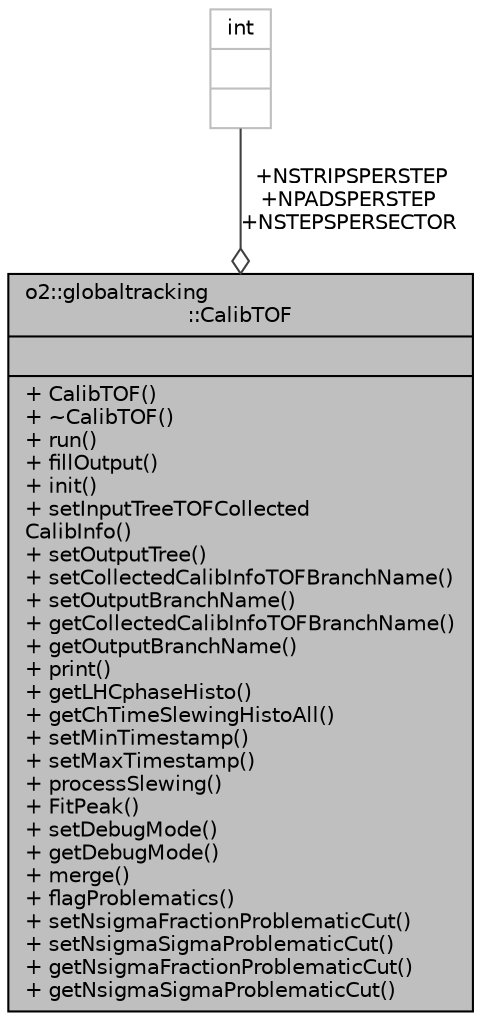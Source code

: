 digraph "o2::globaltracking::CalibTOF"
{
 // INTERACTIVE_SVG=YES
  bgcolor="transparent";
  edge [fontname="Helvetica",fontsize="10",labelfontname="Helvetica",labelfontsize="10"];
  node [fontname="Helvetica",fontsize="10",shape=record];
  Node1 [label="{o2::globaltracking\l::CalibTOF\n||+ CalibTOF()\l+ ~CalibTOF()\l+ run()\l+ fillOutput()\l+ init()\l+ setInputTreeTOFCollected\lCalibInfo()\l+ setOutputTree()\l+ setCollectedCalibInfoTOFBranchName()\l+ setOutputBranchName()\l+ getCollectedCalibInfoTOFBranchName()\l+ getOutputBranchName()\l+ print()\l+ getLHCphaseHisto()\l+ getChTimeSlewingHistoAll()\l+ setMinTimestamp()\l+ setMaxTimestamp()\l+ processSlewing()\l+ FitPeak()\l+ setDebugMode()\l+ getDebugMode()\l+ merge()\l+ flagProblematics()\l+ setNsigmaFractionProblematicCut()\l+ setNsigmaSigmaProblematicCut()\l+ getNsigmaFractionProblematicCut()\l+ getNsigmaSigmaProblematicCut()\l}",height=0.2,width=0.4,color="black", fillcolor="grey75", style="filled", fontcolor="black"];
  Node2 -> Node1 [color="grey25",fontsize="10",style="solid",label=" +NSTRIPSPERSTEP\n+NPADSPERSTEP\n+NSTEPSPERSECTOR" ,arrowhead="odiamond",fontname="Helvetica"];
  Node2 [label="{int\n||}",height=0.2,width=0.4,color="grey75"];
}
